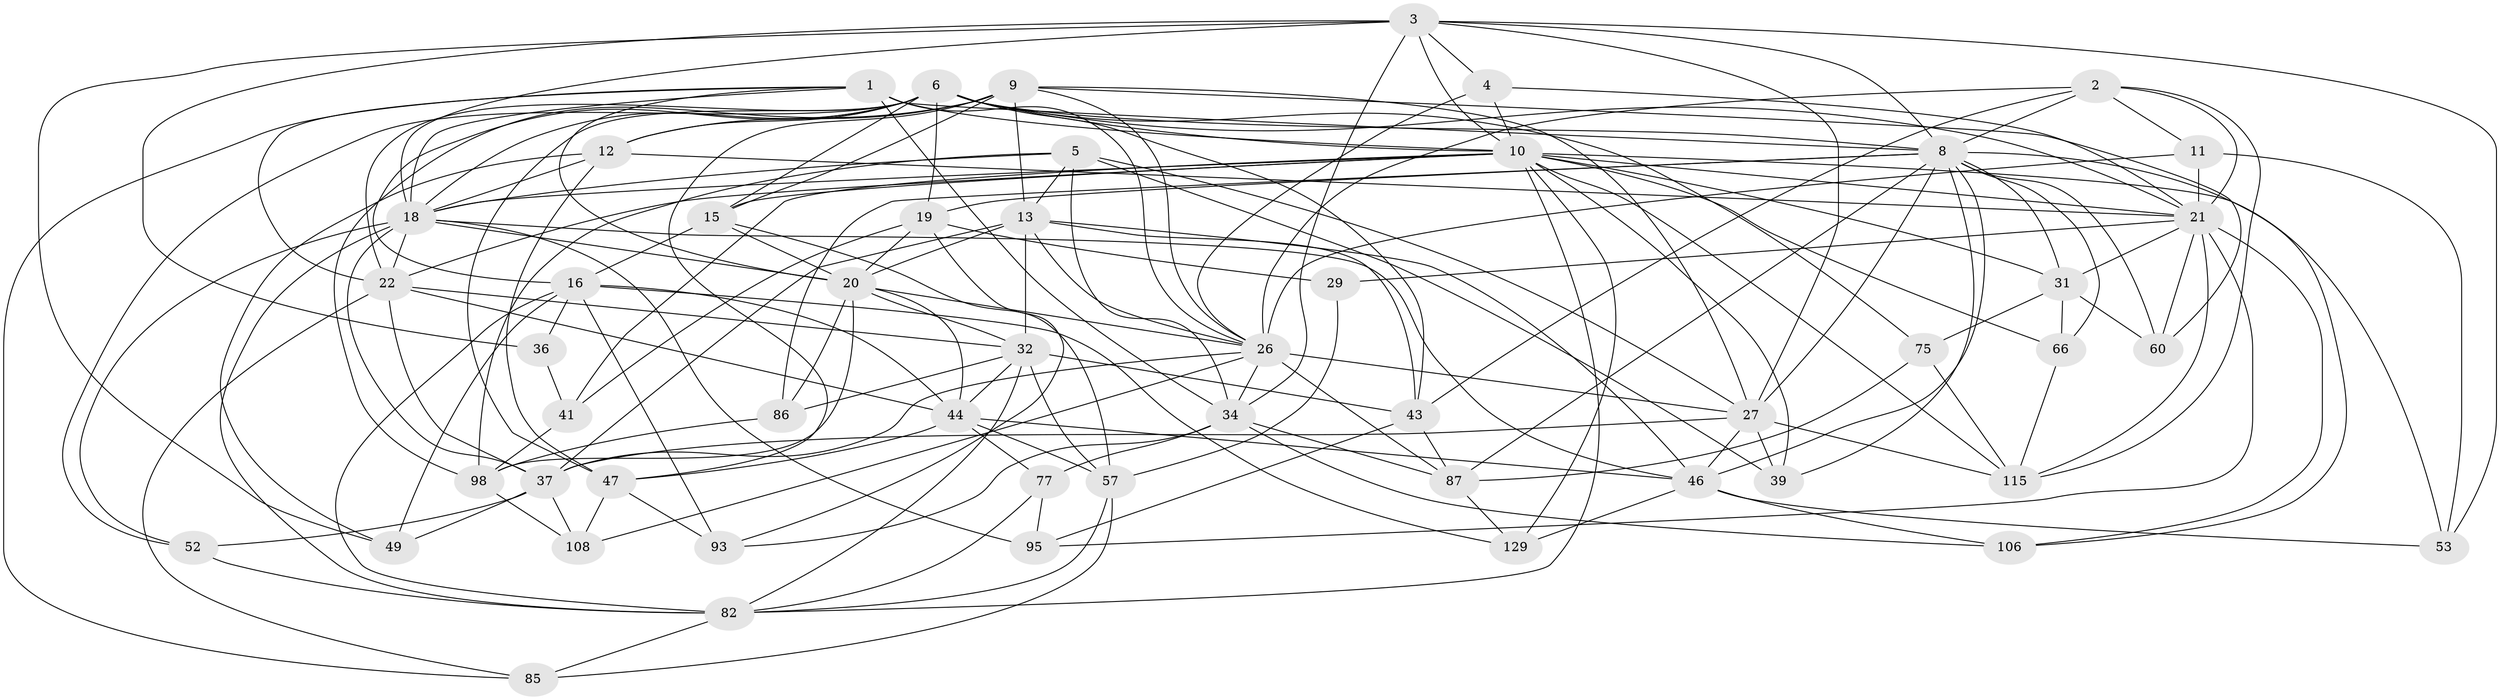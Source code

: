 // original degree distribution, {4: 1.0}
// Generated by graph-tools (version 1.1) at 2025/20/03/04/25 18:20:42]
// undirected, 52 vertices, 173 edges
graph export_dot {
graph [start="1"]
  node [color=gray90,style=filled];
  1 [super="+105+127+80"];
  2 [super="+81"];
  3 [super="+7+94"];
  4;
  5 [super="+17"];
  6 [super="+118+55+90+92"];
  8 [super="+117+14+89"];
  9 [super="+96+45"];
  10 [super="+58+99+28+24"];
  11;
  12 [super="+88"];
  13 [super="+42"];
  15 [super="+113"];
  16 [super="+63+125"];
  18 [super="+68+40+25"];
  19 [super="+64+112"];
  20 [super="+38+59+114"];
  21 [super="+107+23+91"];
  22 [super="+70"];
  26 [super="+79+48"];
  27 [super="+30+131+33"];
  29;
  31 [super="+67"];
  32 [super="+35+103"];
  34 [super="+121+83+50"];
  36;
  37 [super="+84+56+51"];
  39;
  41;
  43 [super="+122"];
  44 [super="+76+62"];
  46 [super="+61"];
  47 [super="+78"];
  49;
  52;
  53;
  57 [super="+123"];
  60;
  66;
  75;
  77;
  82 [super="+102"];
  85;
  86;
  87 [super="+104"];
  93;
  95;
  98 [super="+116"];
  106;
  108;
  115 [super="+119"];
  129;
  1 -- 34 [weight=3];
  1 -- 85;
  1 -- 10;
  1 -- 20;
  1 -- 18;
  1 -- 22;
  1 -- 8;
  1 -- 26;
  2 -- 21;
  2 -- 43;
  2 -- 11;
  2 -- 8;
  2 -- 26;
  2 -- 115;
  3 -- 10;
  3 -- 8;
  3 -- 27;
  3 -- 36 [weight=2];
  3 -- 49;
  3 -- 18;
  3 -- 4;
  3 -- 53;
  3 -- 34;
  4 -- 21;
  4 -- 10;
  4 -- 26;
  5 -- 39;
  5 -- 34;
  5 -- 13;
  5 -- 98;
  5 -- 27;
  5 -- 18;
  6 -- 75;
  6 -- 43;
  6 -- 22;
  6 -- 18 [weight=2];
  6 -- 19;
  6 -- 10;
  6 -- 47;
  6 -- 52;
  6 -- 21;
  6 -- 15;
  6 -- 16;
  6 -- 8;
  6 -- 12;
  8 -- 87;
  8 -- 39;
  8 -- 86;
  8 -- 66;
  8 -- 106;
  8 -- 27 [weight=2];
  8 -- 60;
  8 -- 31;
  8 -- 19 [weight=2];
  8 -- 46;
  9 -- 98;
  9 -- 12;
  9 -- 47;
  9 -- 15;
  9 -- 26;
  9 -- 60;
  9 -- 27;
  9 -- 13;
  10 -- 53;
  10 -- 31;
  10 -- 66;
  10 -- 41;
  10 -- 129;
  10 -- 115;
  10 -- 21;
  10 -- 39;
  10 -- 22;
  10 -- 18;
  10 -- 82;
  10 -- 15;
  11 -- 53;
  11 -- 21;
  11 -- 26;
  12 -- 49;
  12 -- 21;
  12 -- 47;
  12 -- 18;
  13 -- 20;
  13 -- 37;
  13 -- 43;
  13 -- 32;
  13 -- 26;
  13 -- 46;
  15 -- 20;
  15 -- 16;
  15 -- 57;
  16 -- 82;
  16 -- 49;
  16 -- 36;
  16 -- 129;
  16 -- 93;
  16 -- 44;
  18 -- 20;
  18 -- 22;
  18 -- 95;
  18 -- 52;
  18 -- 82;
  18 -- 37;
  18 -- 46;
  19 -- 93;
  19 -- 41;
  19 -- 29 [weight=2];
  19 -- 20;
  20 -- 98;
  20 -- 26;
  20 -- 86;
  20 -- 44;
  20 -- 32;
  21 -- 29;
  21 -- 60;
  21 -- 106;
  21 -- 95;
  21 -- 31;
  21 -- 115;
  22 -- 37;
  22 -- 85;
  22 -- 44;
  22 -- 32;
  26 -- 108;
  26 -- 87;
  26 -- 37;
  26 -- 27;
  26 -- 34;
  27 -- 115;
  27 -- 46;
  27 -- 39;
  27 -- 37;
  29 -- 57;
  31 -- 66;
  31 -- 75;
  31 -- 60;
  32 -- 44;
  32 -- 43;
  32 -- 86;
  32 -- 82;
  32 -- 57;
  34 -- 87;
  34 -- 106;
  34 -- 93;
  34 -- 77;
  36 -- 41;
  37 -- 49;
  37 -- 108;
  37 -- 52;
  41 -- 98;
  43 -- 87;
  43 -- 95;
  44 -- 57;
  44 -- 77;
  44 -- 46;
  44 -- 47;
  46 -- 129;
  46 -- 53;
  46 -- 106;
  47 -- 108;
  47 -- 93;
  52 -- 82;
  57 -- 85;
  57 -- 82;
  66 -- 115;
  75 -- 87;
  75 -- 115;
  77 -- 82;
  77 -- 95;
  82 -- 85;
  86 -- 98;
  87 -- 129;
  98 -- 108;
}
